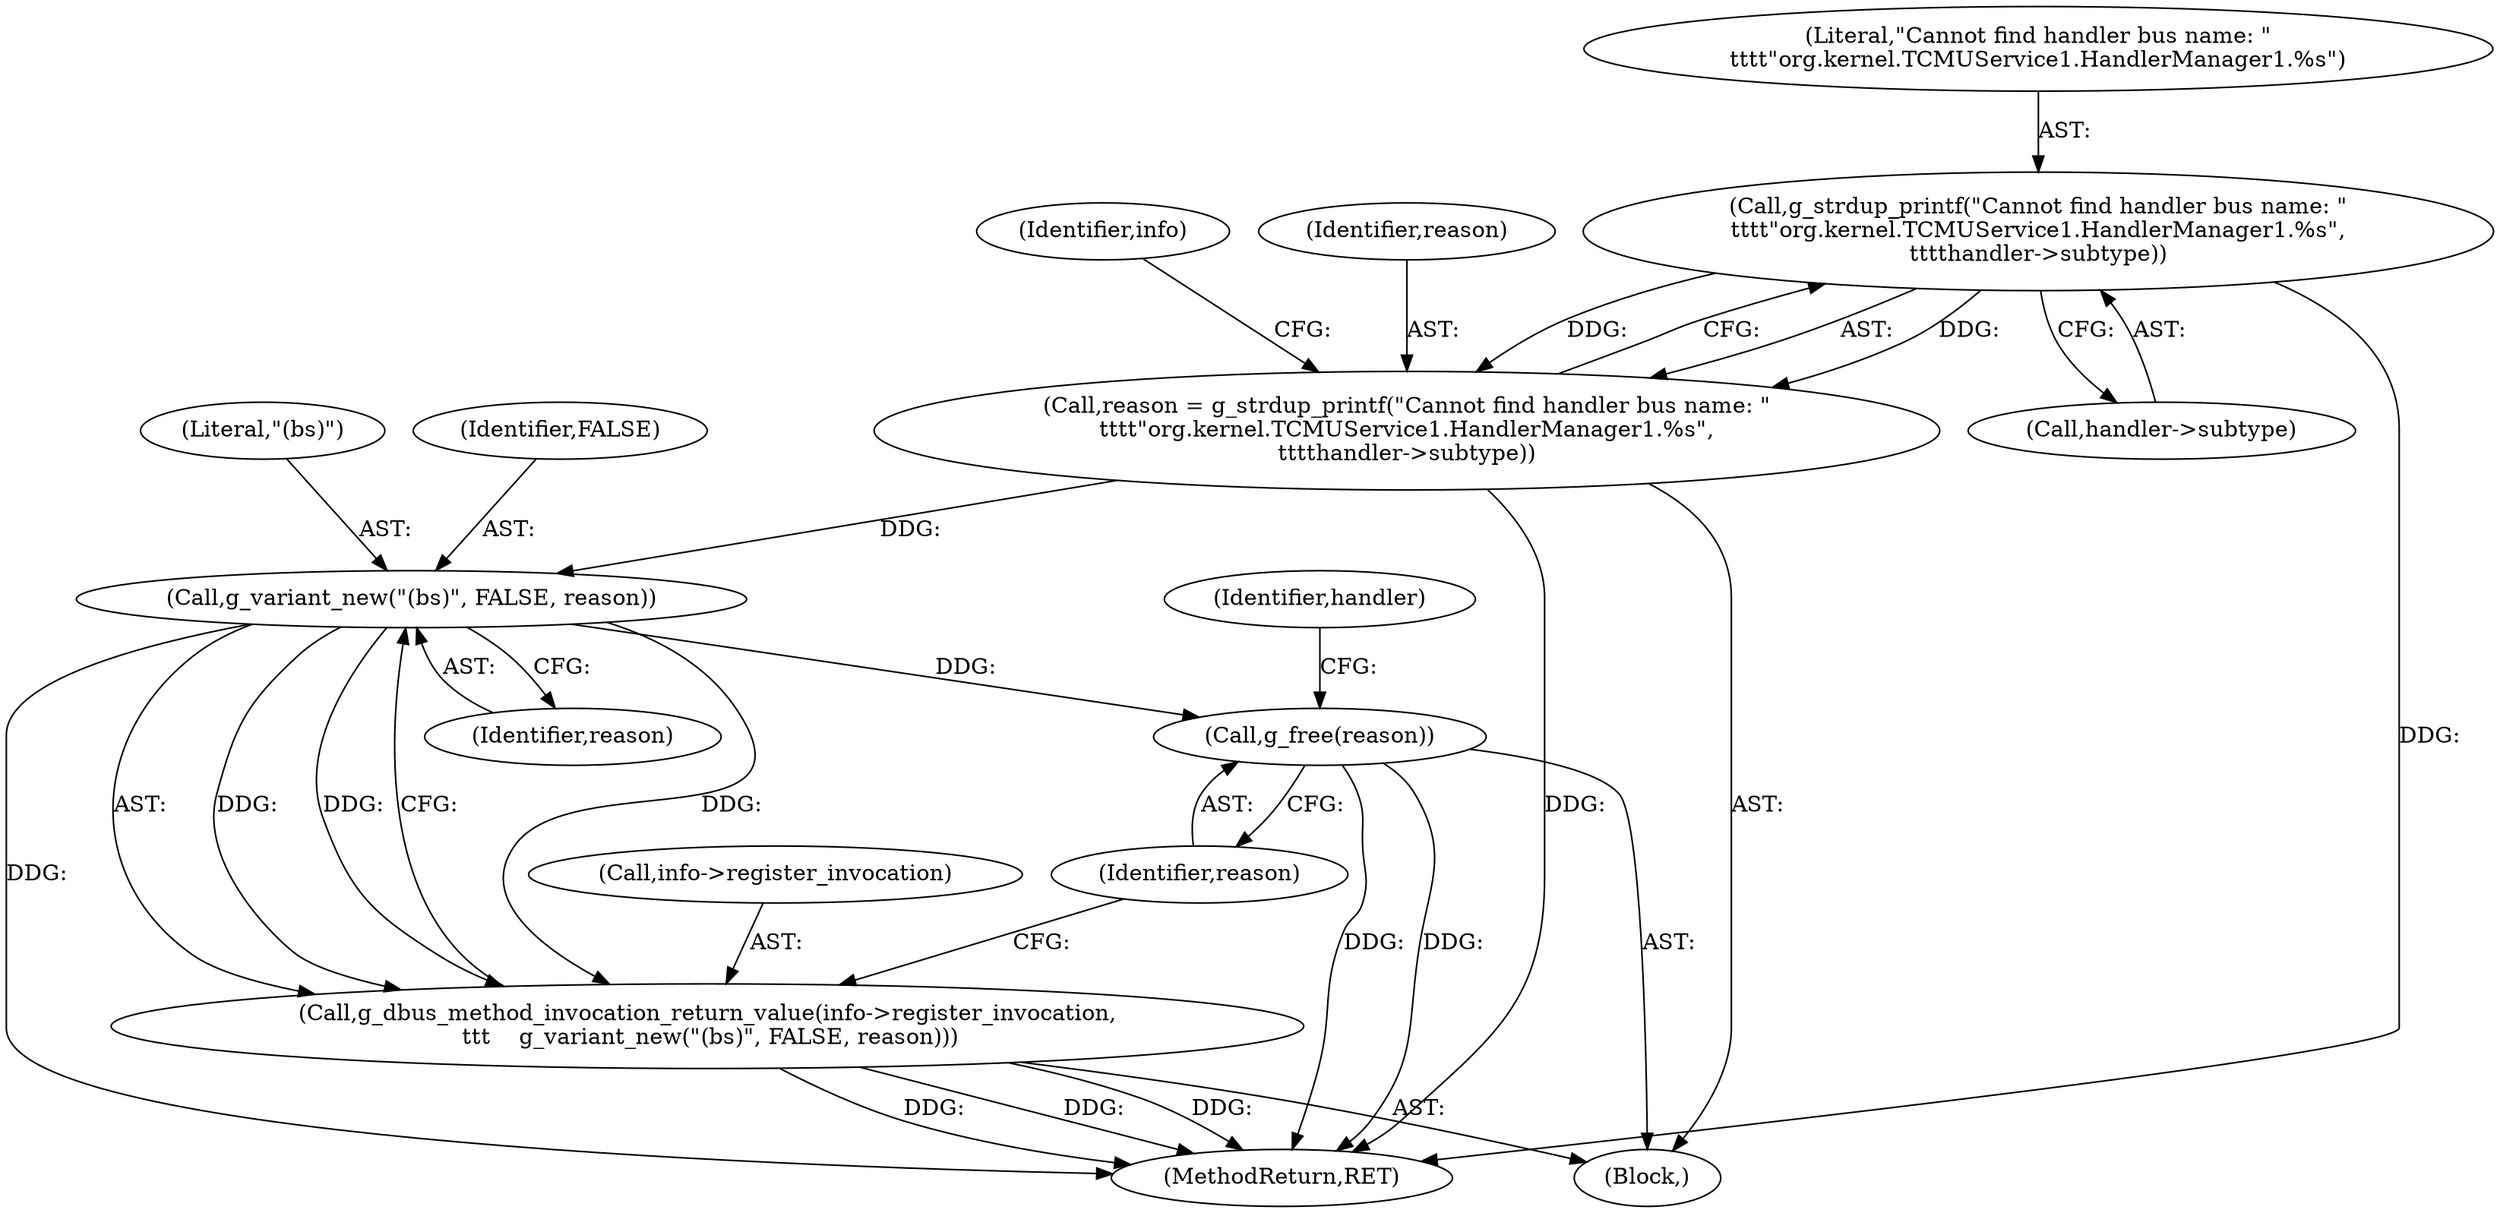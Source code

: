 digraph "0_tcmu-runner_bb80e9c7a798f035768260ebdadffb6eb0786178_0@API" {
"1000123" [label="(Call,g_strdup_printf(\"Cannot find handler bus name: \"\n\t\t\t\t\"org.kernel.TCMUService1.HandlerManager1.%s\",\n\t\t\t\thandler->subtype))"];
"1000121" [label="(Call,reason = g_strdup_printf(\"Cannot find handler bus name: \"\n\t\t\t\t\"org.kernel.TCMUService1.HandlerManager1.%s\",\n\t\t\t\thandler->subtype))"];
"1000132" [label="(Call,g_variant_new(\"(bs)\", FALSE, reason))"];
"1000128" [label="(Call,g_dbus_method_invocation_return_value(info->register_invocation,\n \t\t\t    g_variant_new(\"(bs)\", FALSE, reason)))"];
"1000136" [label="(Call,g_free(reason))"];
"1000130" [label="(Identifier,info)"];
"1000133" [label="(Literal,\"(bs)\")"];
"1000132" [label="(Call,g_variant_new(\"(bs)\", FALSE, reason))"];
"1000124" [label="(Literal,\"Cannot find handler bus name: \"\n\t\t\t\t\"org.kernel.TCMUService1.HandlerManager1.%s\")"];
"1000125" [label="(Call,handler->subtype)"];
"1000122" [label="(Identifier,reason)"];
"1000136" [label="(Call,g_free(reason))"];
"1000119" [label="(Block,)"];
"1000135" [label="(Identifier,reason)"];
"1000128" [label="(Call,g_dbus_method_invocation_return_value(info->register_invocation,\n \t\t\t    g_variant_new(\"(bs)\", FALSE, reason)))"];
"1000121" [label="(Call,reason = g_strdup_printf(\"Cannot find handler bus name: \"\n\t\t\t\t\"org.kernel.TCMUService1.HandlerManager1.%s\",\n\t\t\t\thandler->subtype))"];
"1000142" [label="(MethodReturn,RET)"];
"1000137" [label="(Identifier,reason)"];
"1000139" [label="(Identifier,handler)"];
"1000129" [label="(Call,info->register_invocation)"];
"1000134" [label="(Identifier,FALSE)"];
"1000123" [label="(Call,g_strdup_printf(\"Cannot find handler bus name: \"\n\t\t\t\t\"org.kernel.TCMUService1.HandlerManager1.%s\",\n\t\t\t\thandler->subtype))"];
"1000123" -> "1000121"  [label="AST: "];
"1000123" -> "1000125"  [label="CFG: "];
"1000124" -> "1000123"  [label="AST: "];
"1000125" -> "1000123"  [label="AST: "];
"1000121" -> "1000123"  [label="CFG: "];
"1000123" -> "1000142"  [label="DDG: "];
"1000123" -> "1000121"  [label="DDG: "];
"1000123" -> "1000121"  [label="DDG: "];
"1000121" -> "1000119"  [label="AST: "];
"1000122" -> "1000121"  [label="AST: "];
"1000130" -> "1000121"  [label="CFG: "];
"1000121" -> "1000142"  [label="DDG: "];
"1000121" -> "1000132"  [label="DDG: "];
"1000132" -> "1000128"  [label="AST: "];
"1000132" -> "1000135"  [label="CFG: "];
"1000133" -> "1000132"  [label="AST: "];
"1000134" -> "1000132"  [label="AST: "];
"1000135" -> "1000132"  [label="AST: "];
"1000128" -> "1000132"  [label="CFG: "];
"1000132" -> "1000142"  [label="DDG: "];
"1000132" -> "1000128"  [label="DDG: "];
"1000132" -> "1000128"  [label="DDG: "];
"1000132" -> "1000128"  [label="DDG: "];
"1000132" -> "1000136"  [label="DDG: "];
"1000128" -> "1000119"  [label="AST: "];
"1000129" -> "1000128"  [label="AST: "];
"1000137" -> "1000128"  [label="CFG: "];
"1000128" -> "1000142"  [label="DDG: "];
"1000128" -> "1000142"  [label="DDG: "];
"1000128" -> "1000142"  [label="DDG: "];
"1000136" -> "1000119"  [label="AST: "];
"1000136" -> "1000137"  [label="CFG: "];
"1000137" -> "1000136"  [label="AST: "];
"1000139" -> "1000136"  [label="CFG: "];
"1000136" -> "1000142"  [label="DDG: "];
"1000136" -> "1000142"  [label="DDG: "];
}
